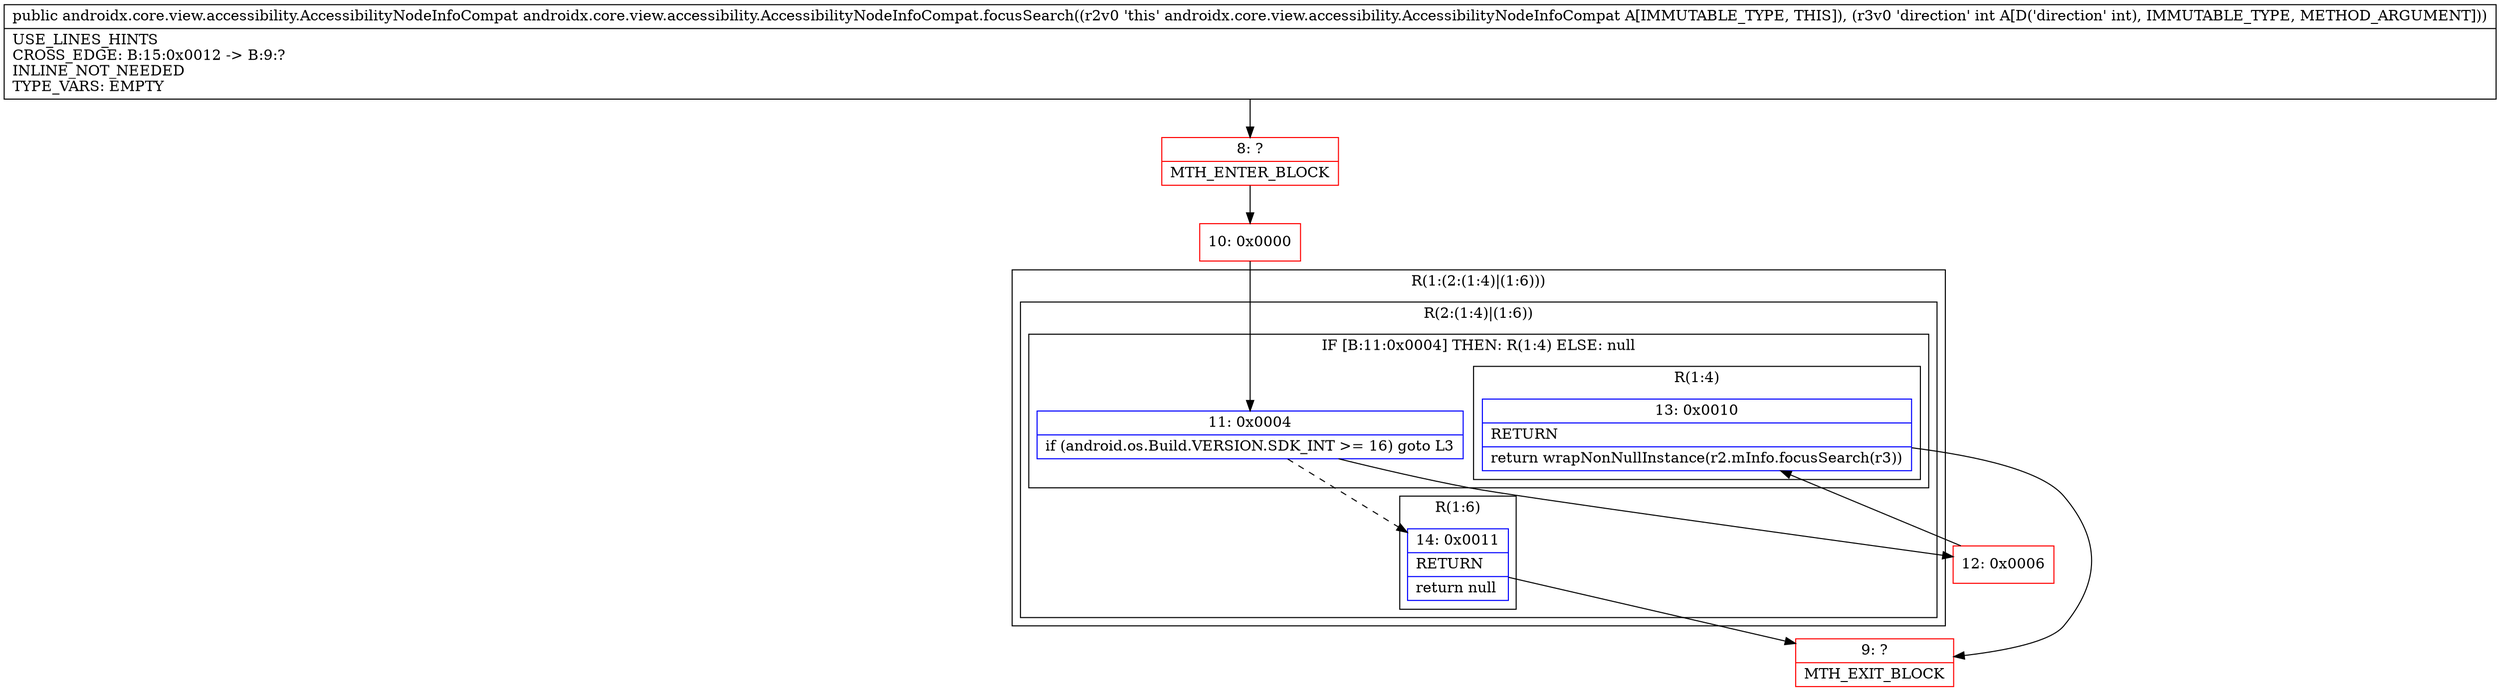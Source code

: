 digraph "CFG forandroidx.core.view.accessibility.AccessibilityNodeInfoCompat.focusSearch(I)Landroidx\/core\/view\/accessibility\/AccessibilityNodeInfoCompat;" {
subgraph cluster_Region_144789199 {
label = "R(1:(2:(1:4)|(1:6)))";
node [shape=record,color=blue];
subgraph cluster_Region_1815902293 {
label = "R(2:(1:4)|(1:6))";
node [shape=record,color=blue];
subgraph cluster_IfRegion_1639621671 {
label = "IF [B:11:0x0004] THEN: R(1:4) ELSE: null";
node [shape=record,color=blue];
Node_11 [shape=record,label="{11\:\ 0x0004|if (android.os.Build.VERSION.SDK_INT \>= 16) goto L3\l}"];
subgraph cluster_Region_1949814323 {
label = "R(1:4)";
node [shape=record,color=blue];
Node_13 [shape=record,label="{13\:\ 0x0010|RETURN\l|return wrapNonNullInstance(r2.mInfo.focusSearch(r3))\l}"];
}
}
subgraph cluster_Region_1994535244 {
label = "R(1:6)";
node [shape=record,color=blue];
Node_14 [shape=record,label="{14\:\ 0x0011|RETURN\l|return null\l}"];
}
}
}
Node_8 [shape=record,color=red,label="{8\:\ ?|MTH_ENTER_BLOCK\l}"];
Node_10 [shape=record,color=red,label="{10\:\ 0x0000}"];
Node_12 [shape=record,color=red,label="{12\:\ 0x0006}"];
Node_9 [shape=record,color=red,label="{9\:\ ?|MTH_EXIT_BLOCK\l}"];
MethodNode[shape=record,label="{public androidx.core.view.accessibility.AccessibilityNodeInfoCompat androidx.core.view.accessibility.AccessibilityNodeInfoCompat.focusSearch((r2v0 'this' androidx.core.view.accessibility.AccessibilityNodeInfoCompat A[IMMUTABLE_TYPE, THIS]), (r3v0 'direction' int A[D('direction' int), IMMUTABLE_TYPE, METHOD_ARGUMENT]))  | USE_LINES_HINTS\lCROSS_EDGE: B:15:0x0012 \-\> B:9:?\lINLINE_NOT_NEEDED\lTYPE_VARS: EMPTY\l}"];
MethodNode -> Node_8;Node_11 -> Node_12;
Node_11 -> Node_14[style=dashed];
Node_13 -> Node_9;
Node_14 -> Node_9;
Node_8 -> Node_10;
Node_10 -> Node_11;
Node_12 -> Node_13;
}

